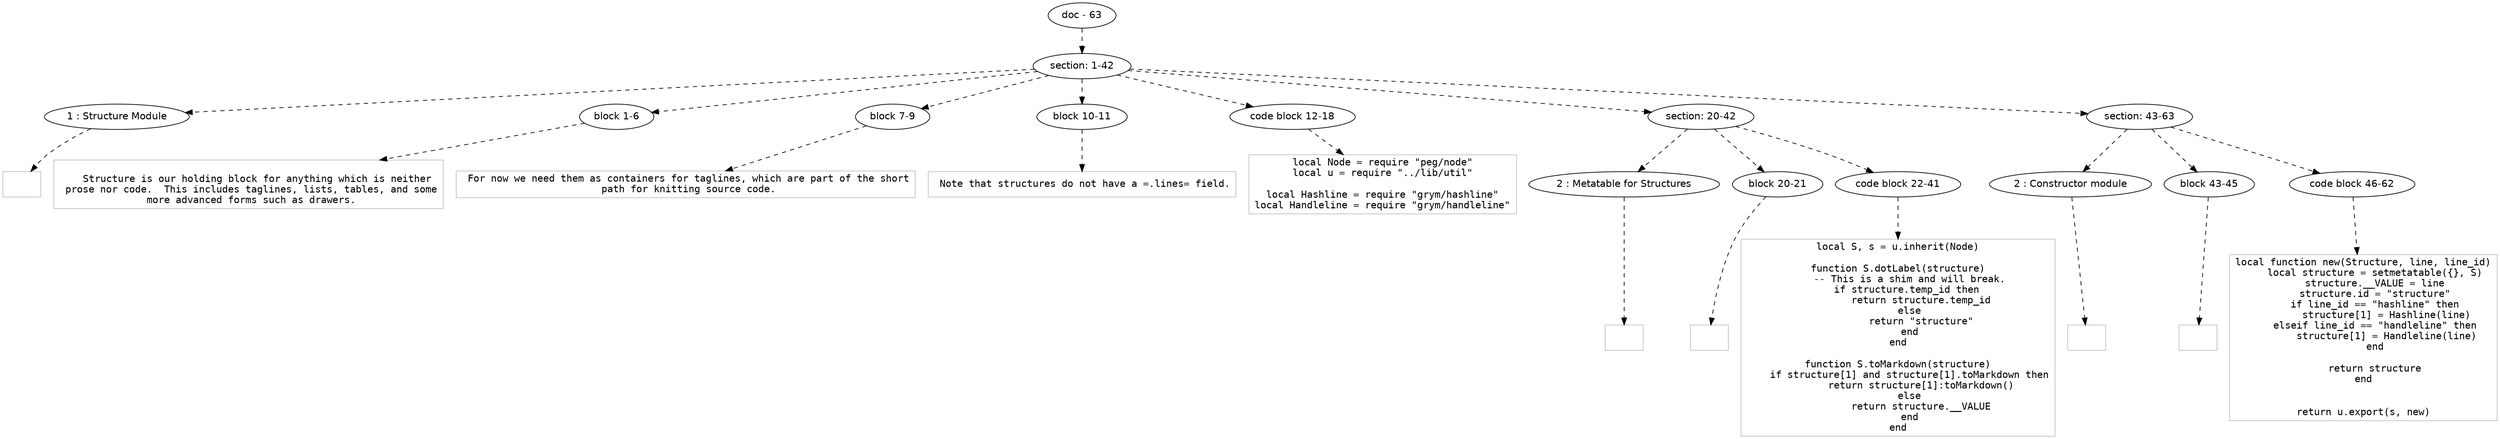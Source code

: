 digraph hierarchy {

node [fontname=Helvetica]
edge [style=dashed]

doc_0 [label="doc - 63"]


doc_0 -> { section_1}
{rank=same; section_1}

section_1 [label="section: 1-42"]


section_1 -> { header_2 block_3 block_4 block_5 codeblock_6 section_7 section_8}
{rank=same; header_2 block_3 block_4 block_5 codeblock_6 section_7 section_8}

header_2 [label="1 : Structure Module"]

block_3 [label="block 1-6"]

block_4 [label="block 7-9"]

block_5 [label="block 10-11"]

codeblock_6 [label="code block 12-18"]

section_7 [label="section: 20-42"]

section_8 [label="section: 43-63"]


header_2 -> leaf_9
leaf_9  [color=Gray,shape=rectangle,fontname=Inconsolata,label=""]
block_3 -> leaf_10
leaf_10  [color=Gray,shape=rectangle,fontname=Inconsolata,label="
   Structure is our holding block for anything which is neither
 prose nor code.  This includes taglines, lists, tables, and some
 more advanced forms such as drawers.
"]
block_4 -> leaf_11
leaf_11  [color=Gray,shape=rectangle,fontname=Inconsolata,label=" For now we need them as containers for taglines, which are part of the short
 path for knitting source code.
"]
block_5 -> leaf_12
leaf_12  [color=Gray,shape=rectangle,fontname=Inconsolata,label=" Note that structures do not have a =.lines= field.
"]
codeblock_6 -> leaf_13
leaf_13  [color=Gray,shape=rectangle,fontname=Inconsolata,label="local Node = require \"peg/node\"
local u = require \"../lib/util\"

local Hashline = require \"grym/hashline\"
local Handleline = require \"grym/handleline\""]
section_7 -> { header_14 block_15 codeblock_16}
{rank=same; header_14 block_15 codeblock_16}

header_14 [label="2 : Metatable for Structures"]

block_15 [label="block 20-21"]

codeblock_16 [label="code block 22-41"]


header_14 -> leaf_17
leaf_17  [color=Gray,shape=rectangle,fontname=Inconsolata,label=""]
block_15 -> leaf_18
leaf_18  [color=Gray,shape=rectangle,fontname=Inconsolata,label=""]
codeblock_16 -> leaf_19
leaf_19  [color=Gray,shape=rectangle,fontname=Inconsolata,label="local S, s = u.inherit(Node)

function S.dotLabel(structure)
    -- This is a shim and will break.
    if structure.temp_id then 
        return structure.temp_id
    else
        return \"structure\"
    end
end

function S.toMarkdown(structure)
    if structure[1] and structure[1].toMarkdown then
        return structure[1]:toMarkdown()
    else
        return structure.__VALUE
    end
end"]
section_8 -> { header_20 block_21 codeblock_22}
{rank=same; header_20 block_21 codeblock_22}

header_20 [label="2 : Constructor module"]

block_21 [label="block 43-45"]

codeblock_22 [label="code block 46-62"]


header_20 -> leaf_23
leaf_23  [color=Gray,shape=rectangle,fontname=Inconsolata,label=""]
block_21 -> leaf_24
leaf_24  [color=Gray,shape=rectangle,fontname=Inconsolata,label="
"]
codeblock_22 -> leaf_25
leaf_25  [color=Gray,shape=rectangle,fontname=Inconsolata,label="local function new(Structure, line, line_id)
    local structure = setmetatable({}, S)
    structure.__VALUE = line
    structure.id = \"structure\"
    if line_id == \"hashline\" then
        structure[1] = Hashline(line)
    elseif line_id == \"handleline\" then
        structure[1] = Handleline(line)
    end

    return structure
end


return u.export(s, new)"]

}
